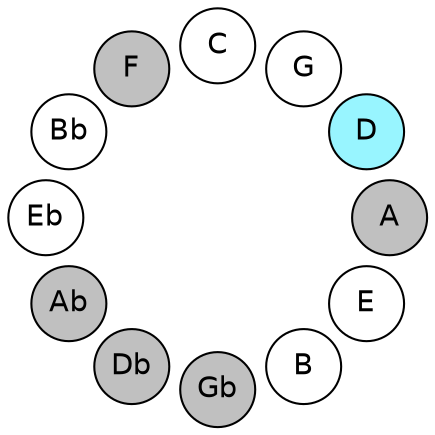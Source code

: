 
graph {

layout = circo;
mindist = .1

node [shape = circle, fontname = Helvetica, margin = 0, style = filled]
edge [style=invis]

subgraph 1 {
	E -- B -- Gb -- Db -- Ab -- Eb -- Bb -- F -- C -- G -- D -- A -- E
}

E [fillcolor = white];
B [fillcolor = white];
Gb [fillcolor = gray];
Db [fillcolor = gray];
Ab [fillcolor = gray];
Eb [fillcolor = white];
Bb [fillcolor = white];
F [fillcolor = gray];
C [fillcolor = white];
G [fillcolor = white];
D [fillcolor = cadetblue1];
A [fillcolor = gray];
}
